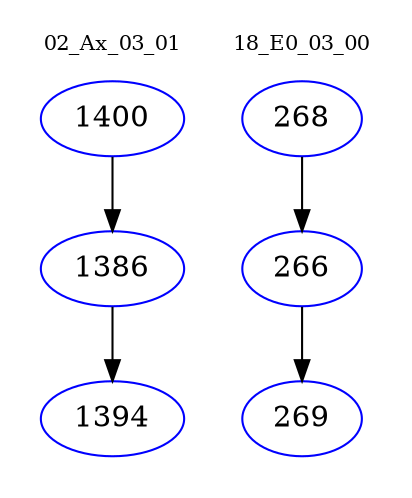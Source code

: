 digraph{
subgraph cluster_0 {
color = white
label = "02_Ax_03_01";
fontsize=10;
T0_1400 [label="1400", color="blue"]
T0_1400 -> T0_1386 [color="black"]
T0_1386 [label="1386", color="blue"]
T0_1386 -> T0_1394 [color="black"]
T0_1394 [label="1394", color="blue"]
}
subgraph cluster_1 {
color = white
label = "18_E0_03_00";
fontsize=10;
T1_268 [label="268", color="blue"]
T1_268 -> T1_266 [color="black"]
T1_266 [label="266", color="blue"]
T1_266 -> T1_269 [color="black"]
T1_269 [label="269", color="blue"]
}
}
